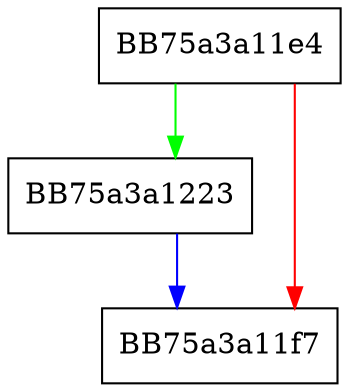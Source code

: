 digraph CloseFileUsingPlugin {
  node [shape="box"];
  graph [splines=ortho];
  BB75a3a11e4 -> BB75a3a1223 [color="green"];
  BB75a3a11e4 -> BB75a3a11f7 [color="red"];
  BB75a3a1223 -> BB75a3a11f7 [color="blue"];
}